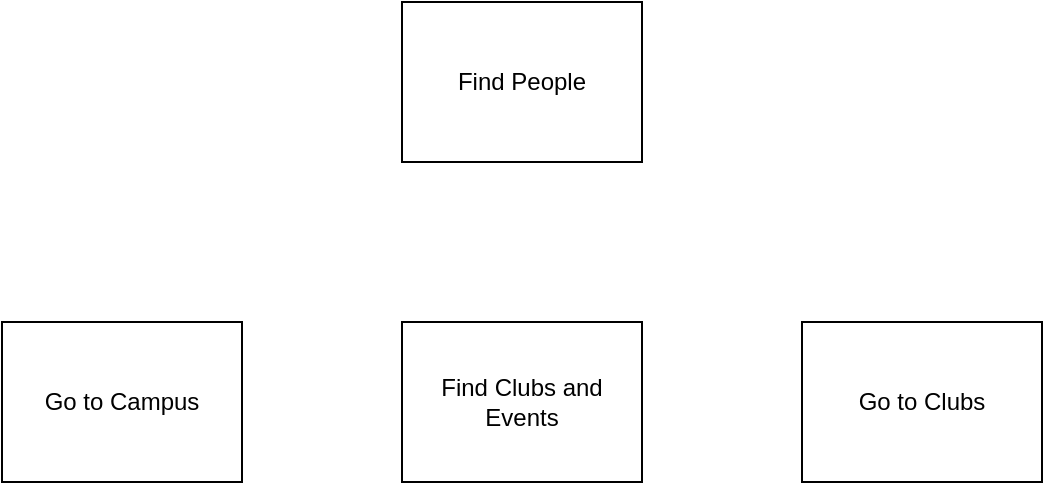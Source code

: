 <mxfile version="14.9.5" type="github"><diagram id="54Q146zaMsrW-_h1iIv1" name="Page-1"><mxGraphModel dx="1209" dy="674" grid="1" gridSize="10" guides="1" tooltips="1" connect="1" arrows="1" fold="1" page="1" pageScale="1" pageWidth="850" pageHeight="1100" math="0" shadow="0"><root><mxCell id="0"/><mxCell id="1" parent="0"/><mxCell id="eDfvgdBtOqNBoJlzbn8V-2" value="Go to Campus" style="rounded=0;whiteSpace=wrap;html=1;" parent="1" vertex="1"><mxGeometry x="120" y="360" width="120" height="80" as="geometry"/></mxCell><mxCell id="eDfvgdBtOqNBoJlzbn8V-3" value="Find People" style="rounded=0;whiteSpace=wrap;html=1;" parent="1" vertex="1"><mxGeometry x="320" y="200" width="120" height="80" as="geometry"/></mxCell><mxCell id="eDfvgdBtOqNBoJlzbn8V-4" value="Find Clubs and Events" style="rounded=0;whiteSpace=wrap;html=1;" parent="1" vertex="1"><mxGeometry x="320" y="360" width="120" height="80" as="geometry"/></mxCell><mxCell id="eDfvgdBtOqNBoJlzbn8V-5" value="Go to Clubs" style="rounded=0;whiteSpace=wrap;html=1;" parent="1" vertex="1"><mxGeometry x="520" y="360" width="120" height="80" as="geometry"/></mxCell></root></mxGraphModel></diagram></mxfile>